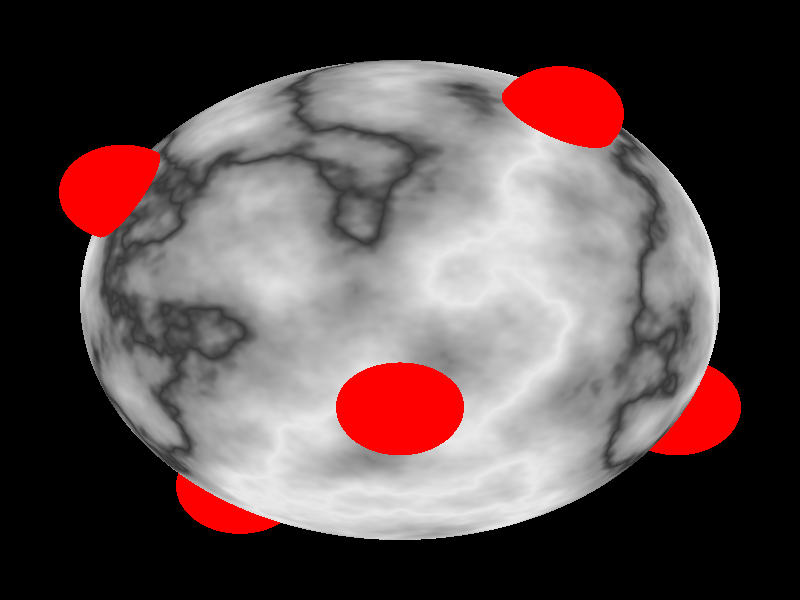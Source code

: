#include "colors.inc"
#include "textures.inc"
#include "finish.inc"

global_settings {
	assumed_gamma 2.0
}

background {
	colour rgbft <0,180/255,248/255,1,1>
}

camera {
	orthographic
	up z*2.5
	right x*2.5
	location <0,50,-100>
	look_at <0,0,0>
}

#declare SideView =
camera {
	up y
	right x
	location <-2,1,-1>
	look_at <0,0,0>
}

//camera { SideView }

light_source {
	<-100,250,100>
	color White
}

// Generate all rotations
union {
	sphere {
		<0,0,0>,1
		pigment { White_Marble }
		finish {
			Dull
			ambient 0.3
		}
	}
	union {
		sphere { <+1,0,0>,0.2 }
		sphere { <-1,0,0>,0.2 }
		sphere { <0,+1,0>,0.2 }
		sphere { <0,-1,0>,0.2 }
		sphere { <0,0,+1>,0.2 }
		sphere { <0,0,-1>,0.2 }
		texture {
			pigment { colour Red }
			finish {
				Shiny
				ambient 0.6
			}
		}
	}
	rotate <360*clock,360*clock,30>
}
